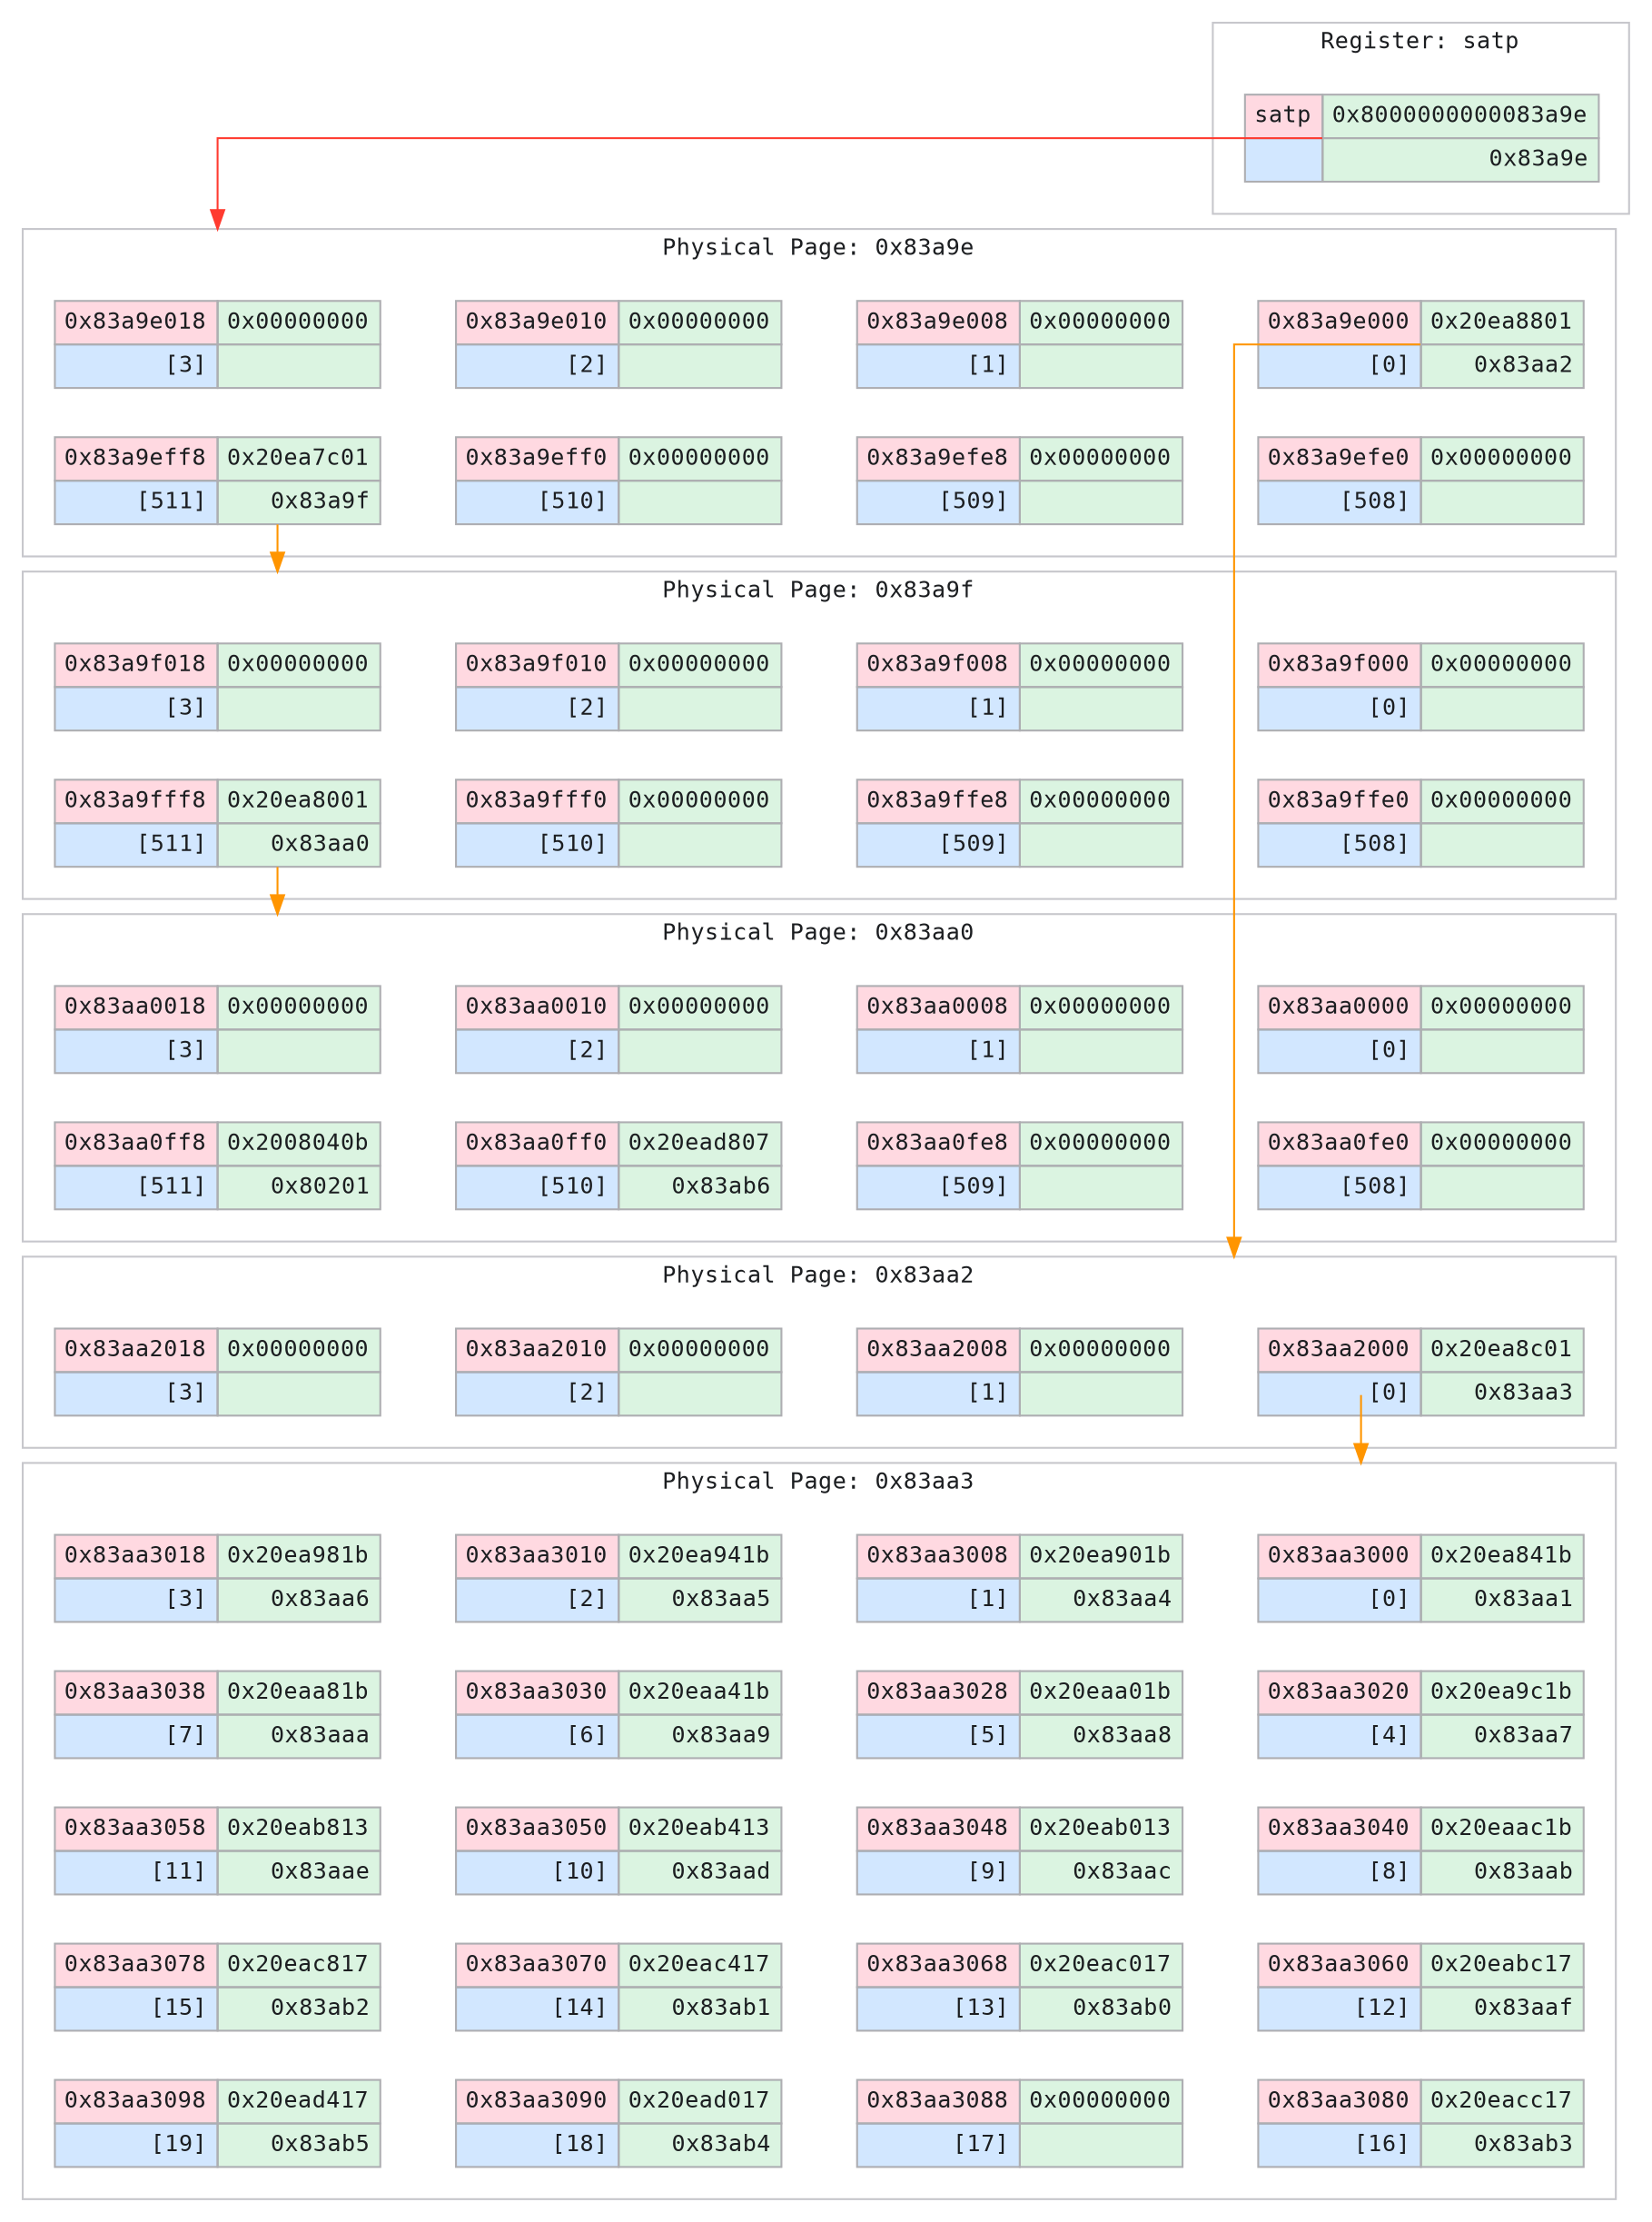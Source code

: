 digraph MemoryLayout {
    graph [bgcolor=transparent];
    compound=true;
    rankdir=TB;
    splines=ortho;
    nodesep=0.3;
    ranksep=0.1;
    node [shape=record, fontname="SF Mono,monospace", fontsize=12, margin=0.125, fontcolor="#1c1e21"];
    edge [fontname="SF Mono,monospace", fontsize=12, fontcolor="#1c1e21", color="#1c1e21"];

    subgraph cluster_reg_ {
        color="#C7C7CC";
        label="Register: satp";
        fontname="SF Mono,monospace";
        fontsize=12;
        fontcolor="#1c1e21";

        reg_node0 [shape=none, margin=0.125, label=<
            <TABLE BORDER="0" CELLBORDER="1" CELLSPACING="0" COLOR="#AEAEB2">
                <TR>
                    <TD BGCOLOR="#FF2D552D" PORT="addr" ALIGN="RIGHT" CELLPADDING="4"><FONT COLOR="#1c1e21">satp</FONT></TD>
                    <TD BGCOLOR="#34C7592D" PORT="val" ALIGN="RIGHT" CELLPADDING="4"><FONT COLOR="#1c1e21">0x8000000000083a9e</FONT></TD>
                </TR>
                <TR>
                    <TD BGCOLOR="#007AFF2D" PORT="index" ALIGN="RIGHT" CELLPADDING="4"><FONT COLOR="#1c1e21">    </FONT></TD>
                    <TD BGCOLOR="#34C7592D" PORT="page" ALIGN="RIGHT" CELLPADDING="4"><FONT COLOR="#1c1e21">0x83a9e</FONT></TD>
                </TR>
            </TABLE>
        >];

        subgraph row_reg__0 {
            rank = same;
            reg_node0;
        }

    }
    subgraph cluster_g1_ {
        color="#C7C7CC";
        label="Physical Page: 0x83a9e";
        fontname="SF Mono,monospace";
        fontsize=12;
        fontcolor="#1c1e21";

        g1_node0 [shape=none, margin=0.125, label=<
            <TABLE BORDER="0" CELLBORDER="1" CELLSPACING="0" COLOR="#AEAEB2">
                <TR>
                    <TD BGCOLOR="#FF2D552D" PORT="addr" ALIGN="RIGHT" CELLPADDING="4"><FONT COLOR="#1c1e21">0x83a9e000</FONT></TD>
                    <TD BGCOLOR="#34C7592D" PORT="val" ALIGN="RIGHT" CELLPADDING="4"><FONT COLOR="#1c1e21">0x20ea8801</FONT></TD>
                </TR>
                <TR>
                    <TD BGCOLOR="#007AFF2D" PORT="index" ALIGN="RIGHT" CELLPADDING="4"><FONT COLOR="#1c1e21">  [0]</FONT></TD>
                    <TD BGCOLOR="#34C7592D" PORT="page" ALIGN="RIGHT" CELLPADDING="4"><FONT COLOR="#1c1e21">0x83aa2</FONT></TD>
                </TR>
            </TABLE>
        >];
        g1_node1 [shape=none, margin=0.125, label=<
            <TABLE BORDER="0" CELLBORDER="1" CELLSPACING="0" COLOR="#AEAEB2">
                <TR>
                    <TD BGCOLOR="#FF2D552D" PORT="addr" ALIGN="RIGHT" CELLPADDING="4"><FONT COLOR="#1c1e21">0x83a9e008</FONT></TD>
                    <TD BGCOLOR="#34C7592D" PORT="val" ALIGN="RIGHT" CELLPADDING="4"><FONT COLOR="#1c1e21">0x00000000</FONT></TD>
                </TR>
                <TR>
                    <TD BGCOLOR="#007AFF2D" PORT="index" ALIGN="RIGHT" CELLPADDING="4"><FONT COLOR="#1c1e21">  [1]</FONT></TD>
                    <TD BGCOLOR="#34C7592D" PORT="page" ALIGN="RIGHT" CELLPADDING="4"><FONT COLOR="#1c1e21"> </FONT></TD>
                </TR>
            </TABLE>
        >];
        g1_node2 [shape=none, margin=0.125, label=<
            <TABLE BORDER="0" CELLBORDER="1" CELLSPACING="0" COLOR="#AEAEB2">
                <TR>
                    <TD BGCOLOR="#FF2D552D" PORT="addr" ALIGN="RIGHT" CELLPADDING="4"><FONT COLOR="#1c1e21">0x83a9e010</FONT></TD>
                    <TD BGCOLOR="#34C7592D" PORT="val" ALIGN="RIGHT" CELLPADDING="4"><FONT COLOR="#1c1e21">0x00000000</FONT></TD>
                </TR>
                <TR>
                    <TD BGCOLOR="#007AFF2D" PORT="index" ALIGN="RIGHT" CELLPADDING="4"><FONT COLOR="#1c1e21">  [2]</FONT></TD>
                    <TD BGCOLOR="#34C7592D" PORT="page" ALIGN="RIGHT" CELLPADDING="4"><FONT COLOR="#1c1e21"> </FONT></TD>
                </TR>
            </TABLE>
        >];
        g1_node3 [shape=none, margin=0.125, label=<
            <TABLE BORDER="0" CELLBORDER="1" CELLSPACING="0" COLOR="#AEAEB2">
                <TR>
                    <TD BGCOLOR="#FF2D552D" PORT="addr" ALIGN="RIGHT" CELLPADDING="4"><FONT COLOR="#1c1e21">0x83a9e018</FONT></TD>
                    <TD BGCOLOR="#34C7592D" PORT="val" ALIGN="RIGHT" CELLPADDING="4"><FONT COLOR="#1c1e21">0x00000000</FONT></TD>
                </TR>
                <TR>
                    <TD BGCOLOR="#007AFF2D" PORT="index" ALIGN="RIGHT" CELLPADDING="4"><FONT COLOR="#1c1e21">  [3]</FONT></TD>
                    <TD BGCOLOR="#34C7592D" PORT="page" ALIGN="RIGHT" CELLPADDING="4"><FONT COLOR="#1c1e21"> </FONT></TD>
                </TR>
            </TABLE>
        >];
        g1_node4 [shape=none, margin=0.125, label=<
            <TABLE BORDER="0" CELLBORDER="1" CELLSPACING="0" COLOR="#AEAEB2">
                <TR>
                    <TD BGCOLOR="#FF2D552D" PORT="addr" ALIGN="RIGHT" CELLPADDING="4"><FONT COLOR="#1c1e21">0x83a9efe0</FONT></TD>
                    <TD BGCOLOR="#34C7592D" PORT="val" ALIGN="RIGHT" CELLPADDING="4"><FONT COLOR="#1c1e21">0x00000000</FONT></TD>
                </TR>
                <TR>
                    <TD BGCOLOR="#007AFF2D" PORT="index" ALIGN="RIGHT" CELLPADDING="4"><FONT COLOR="#1c1e21">[508]</FONT></TD>
                    <TD BGCOLOR="#34C7592D" PORT="page" ALIGN="RIGHT" CELLPADDING="4"><FONT COLOR="#1c1e21"> </FONT></TD>
                </TR>
            </TABLE>
        >];
        g1_node5 [shape=none, margin=0.125, label=<
            <TABLE BORDER="0" CELLBORDER="1" CELLSPACING="0" COLOR="#AEAEB2">
                <TR>
                    <TD BGCOLOR="#FF2D552D" PORT="addr" ALIGN="RIGHT" CELLPADDING="4"><FONT COLOR="#1c1e21">0x83a9efe8</FONT></TD>
                    <TD BGCOLOR="#34C7592D" PORT="val" ALIGN="RIGHT" CELLPADDING="4"><FONT COLOR="#1c1e21">0x00000000</FONT></TD>
                </TR>
                <TR>
                    <TD BGCOLOR="#007AFF2D" PORT="index" ALIGN="RIGHT" CELLPADDING="4"><FONT COLOR="#1c1e21">[509]</FONT></TD>
                    <TD BGCOLOR="#34C7592D" PORT="page" ALIGN="RIGHT" CELLPADDING="4"><FONT COLOR="#1c1e21"> </FONT></TD>
                </TR>
            </TABLE>
        >];
        g1_node6 [shape=none, margin=0.125, label=<
            <TABLE BORDER="0" CELLBORDER="1" CELLSPACING="0" COLOR="#AEAEB2">
                <TR>
                    <TD BGCOLOR="#FF2D552D" PORT="addr" ALIGN="RIGHT" CELLPADDING="4"><FONT COLOR="#1c1e21">0x83a9eff0</FONT></TD>
                    <TD BGCOLOR="#34C7592D" PORT="val" ALIGN="RIGHT" CELLPADDING="4"><FONT COLOR="#1c1e21">0x00000000</FONT></TD>
                </TR>
                <TR>
                    <TD BGCOLOR="#007AFF2D" PORT="index" ALIGN="RIGHT" CELLPADDING="4"><FONT COLOR="#1c1e21">[510]</FONT></TD>
                    <TD BGCOLOR="#34C7592D" PORT="page" ALIGN="RIGHT" CELLPADDING="4"><FONT COLOR="#1c1e21"> </FONT></TD>
                </TR>
            </TABLE>
        >];
        g1_node7 [shape=none, margin=0.125, label=<
            <TABLE BORDER="0" CELLBORDER="1" CELLSPACING="0" COLOR="#AEAEB2">
                <TR>
                    <TD BGCOLOR="#FF2D552D" PORT="addr" ALIGN="RIGHT" CELLPADDING="4"><FONT COLOR="#1c1e21">0x83a9eff8</FONT></TD>
                    <TD BGCOLOR="#34C7592D" PORT="val" ALIGN="RIGHT" CELLPADDING="4"><FONT COLOR="#1c1e21">0x20ea7c01</FONT></TD>
                </TR>
                <TR>
                    <TD BGCOLOR="#007AFF2D" PORT="index" ALIGN="RIGHT" CELLPADDING="4"><FONT COLOR="#1c1e21">[511]</FONT></TD>
                    <TD BGCOLOR="#34C7592D" PORT="page" ALIGN="RIGHT" CELLPADDING="4"><FONT COLOR="#1c1e21">0x83a9f</FONT></TD>
                </TR>
            </TABLE>
        >];

        subgraph row_g1__0 {
            rank = same;
            g1_node0;
            g1_node1;
            g1_node2;
            g1_node3;
        }
        subgraph row_g1__1 {
            rank = same;
            g1_node4;
            g1_node5;
            g1_node6;
            g1_node7;
        }

        g1_node0 -> g1_node4 [style=invis];
        g1_node1 -> g1_node5 [style=invis];
        g1_node2 -> g1_node6 [style=invis];
        g1_node3 -> g1_node7 [style=invis];
    }
    subgraph cluster_g2_ {
        color="#C7C7CC";
        label="Physical Page: 0x83a9f";
        fontname="SF Mono,monospace";
        fontsize=12;
        fontcolor="#1c1e21";

        g2_node0 [shape=none, margin=0.125, label=<
            <TABLE BORDER="0" CELLBORDER="1" CELLSPACING="0" COLOR="#AEAEB2">
                <TR>
                    <TD BGCOLOR="#FF2D552D" PORT="addr" ALIGN="RIGHT" CELLPADDING="4"><FONT COLOR="#1c1e21">0x83a9f000</FONT></TD>
                    <TD BGCOLOR="#34C7592D" PORT="val" ALIGN="RIGHT" CELLPADDING="4"><FONT COLOR="#1c1e21">0x00000000</FONT></TD>
                </TR>
                <TR>
                    <TD BGCOLOR="#007AFF2D" PORT="index" ALIGN="RIGHT" CELLPADDING="4"><FONT COLOR="#1c1e21">  [0]</FONT></TD>
                    <TD BGCOLOR="#34C7592D" PORT="page" ALIGN="RIGHT" CELLPADDING="4"><FONT COLOR="#1c1e21"> </FONT></TD>
                </TR>
            </TABLE>
        >];
        g2_node1 [shape=none, margin=0.125, label=<
            <TABLE BORDER="0" CELLBORDER="1" CELLSPACING="0" COLOR="#AEAEB2">
                <TR>
                    <TD BGCOLOR="#FF2D552D" PORT="addr" ALIGN="RIGHT" CELLPADDING="4"><FONT COLOR="#1c1e21">0x83a9f008</FONT></TD>
                    <TD BGCOLOR="#34C7592D" PORT="val" ALIGN="RIGHT" CELLPADDING="4"><FONT COLOR="#1c1e21">0x00000000</FONT></TD>
                </TR>
                <TR>
                    <TD BGCOLOR="#007AFF2D" PORT="index" ALIGN="RIGHT" CELLPADDING="4"><FONT COLOR="#1c1e21">  [1]</FONT></TD>
                    <TD BGCOLOR="#34C7592D" PORT="page" ALIGN="RIGHT" CELLPADDING="4"><FONT COLOR="#1c1e21"> </FONT></TD>
                </TR>
            </TABLE>
        >];
        g2_node2 [shape=none, margin=0.125, label=<
            <TABLE BORDER="0" CELLBORDER="1" CELLSPACING="0" COLOR="#AEAEB2">
                <TR>
                    <TD BGCOLOR="#FF2D552D" PORT="addr" ALIGN="RIGHT" CELLPADDING="4"><FONT COLOR="#1c1e21">0x83a9f010</FONT></TD>
                    <TD BGCOLOR="#34C7592D" PORT="val" ALIGN="RIGHT" CELLPADDING="4"><FONT COLOR="#1c1e21">0x00000000</FONT></TD>
                </TR>
                <TR>
                    <TD BGCOLOR="#007AFF2D" PORT="index" ALIGN="RIGHT" CELLPADDING="4"><FONT COLOR="#1c1e21">  [2]</FONT></TD>
                    <TD BGCOLOR="#34C7592D" PORT="page" ALIGN="RIGHT" CELLPADDING="4"><FONT COLOR="#1c1e21"> </FONT></TD>
                </TR>
            </TABLE>
        >];
        g2_node3 [shape=none, margin=0.125, label=<
            <TABLE BORDER="0" CELLBORDER="1" CELLSPACING="0" COLOR="#AEAEB2">
                <TR>
                    <TD BGCOLOR="#FF2D552D" PORT="addr" ALIGN="RIGHT" CELLPADDING="4"><FONT COLOR="#1c1e21">0x83a9f018</FONT></TD>
                    <TD BGCOLOR="#34C7592D" PORT="val" ALIGN="RIGHT" CELLPADDING="4"><FONT COLOR="#1c1e21">0x00000000</FONT></TD>
                </TR>
                <TR>
                    <TD BGCOLOR="#007AFF2D" PORT="index" ALIGN="RIGHT" CELLPADDING="4"><FONT COLOR="#1c1e21">  [3]</FONT></TD>
                    <TD BGCOLOR="#34C7592D" PORT="page" ALIGN="RIGHT" CELLPADDING="4"><FONT COLOR="#1c1e21"> </FONT></TD>
                </TR>
            </TABLE>
        >];
        g2_node4 [shape=none, margin=0.125, label=<
            <TABLE BORDER="0" CELLBORDER="1" CELLSPACING="0" COLOR="#AEAEB2">
                <TR>
                    <TD BGCOLOR="#FF2D552D" PORT="addr" ALIGN="RIGHT" CELLPADDING="4"><FONT COLOR="#1c1e21">0x83a9ffe0</FONT></TD>
                    <TD BGCOLOR="#34C7592D" PORT="val" ALIGN="RIGHT" CELLPADDING="4"><FONT COLOR="#1c1e21">0x00000000</FONT></TD>
                </TR>
                <TR>
                    <TD BGCOLOR="#007AFF2D" PORT="index" ALIGN="RIGHT" CELLPADDING="4"><FONT COLOR="#1c1e21">[508]</FONT></TD>
                    <TD BGCOLOR="#34C7592D" PORT="page" ALIGN="RIGHT" CELLPADDING="4"><FONT COLOR="#1c1e21"> </FONT></TD>
                </TR>
            </TABLE>
        >];
        g2_node5 [shape=none, margin=0.125, label=<
            <TABLE BORDER="0" CELLBORDER="1" CELLSPACING="0" COLOR="#AEAEB2">
                <TR>
                    <TD BGCOLOR="#FF2D552D" PORT="addr" ALIGN="RIGHT" CELLPADDING="4"><FONT COLOR="#1c1e21">0x83a9ffe8</FONT></TD>
                    <TD BGCOLOR="#34C7592D" PORT="val" ALIGN="RIGHT" CELLPADDING="4"><FONT COLOR="#1c1e21">0x00000000</FONT></TD>
                </TR>
                <TR>
                    <TD BGCOLOR="#007AFF2D" PORT="index" ALIGN="RIGHT" CELLPADDING="4"><FONT COLOR="#1c1e21">[509]</FONT></TD>
                    <TD BGCOLOR="#34C7592D" PORT="page" ALIGN="RIGHT" CELLPADDING="4"><FONT COLOR="#1c1e21"> </FONT></TD>
                </TR>
            </TABLE>
        >];
        g2_node6 [shape=none, margin=0.125, label=<
            <TABLE BORDER="0" CELLBORDER="1" CELLSPACING="0" COLOR="#AEAEB2">
                <TR>
                    <TD BGCOLOR="#FF2D552D" PORT="addr" ALIGN="RIGHT" CELLPADDING="4"><FONT COLOR="#1c1e21">0x83a9fff0</FONT></TD>
                    <TD BGCOLOR="#34C7592D" PORT="val" ALIGN="RIGHT" CELLPADDING="4"><FONT COLOR="#1c1e21">0x00000000</FONT></TD>
                </TR>
                <TR>
                    <TD BGCOLOR="#007AFF2D" PORT="index" ALIGN="RIGHT" CELLPADDING="4"><FONT COLOR="#1c1e21">[510]</FONT></TD>
                    <TD BGCOLOR="#34C7592D" PORT="page" ALIGN="RIGHT" CELLPADDING="4"><FONT COLOR="#1c1e21"> </FONT></TD>
                </TR>
            </TABLE>
        >];
        g2_node7 [shape=none, margin=0.125, label=<
            <TABLE BORDER="0" CELLBORDER="1" CELLSPACING="0" COLOR="#AEAEB2">
                <TR>
                    <TD BGCOLOR="#FF2D552D" PORT="addr" ALIGN="RIGHT" CELLPADDING="4"><FONT COLOR="#1c1e21">0x83a9fff8</FONT></TD>
                    <TD BGCOLOR="#34C7592D" PORT="val" ALIGN="RIGHT" CELLPADDING="4"><FONT COLOR="#1c1e21">0x20ea8001</FONT></TD>
                </TR>
                <TR>
                    <TD BGCOLOR="#007AFF2D" PORT="index" ALIGN="RIGHT" CELLPADDING="4"><FONT COLOR="#1c1e21">[511]</FONT></TD>
                    <TD BGCOLOR="#34C7592D" PORT="page" ALIGN="RIGHT" CELLPADDING="4"><FONT COLOR="#1c1e21">0x83aa0</FONT></TD>
                </TR>
            </TABLE>
        >];

        subgraph row_g2__0 {
            rank = same;
            g2_node0;
            g2_node1;
            g2_node2;
            g2_node3;
        }
        subgraph row_g2__1 {
            rank = same;
            g2_node4;
            g2_node5;
            g2_node6;
            g2_node7;
        }

        g2_node0 -> g2_node4 [style=invis];
        g2_node1 -> g2_node5 [style=invis];
        g2_node2 -> g2_node6 [style=invis];
        g2_node3 -> g2_node7 [style=invis];
    }
    subgraph cluster_g3_ {
        color="#C7C7CC";
        label="Physical Page: 0x83aa0";
        fontname="SF Mono,monospace";
        fontsize=12;
        fontcolor="#1c1e21";

        g3_node0 [shape=none, margin=0.125, label=<
            <TABLE BORDER="0" CELLBORDER="1" CELLSPACING="0" COLOR="#AEAEB2">
                <TR>
                    <TD BGCOLOR="#FF2D552D" PORT="addr" ALIGN="RIGHT" CELLPADDING="4"><FONT COLOR="#1c1e21">0x83aa0000</FONT></TD>
                    <TD BGCOLOR="#34C7592D" PORT="val" ALIGN="RIGHT" CELLPADDING="4"><FONT COLOR="#1c1e21">0x00000000</FONT></TD>
                </TR>
                <TR>
                    <TD BGCOLOR="#007AFF2D" PORT="index" ALIGN="RIGHT" CELLPADDING="4"><FONT COLOR="#1c1e21">  [0]</FONT></TD>
                    <TD BGCOLOR="#34C7592D" PORT="page" ALIGN="RIGHT" CELLPADDING="4"><FONT COLOR="#1c1e21"> </FONT></TD>
                </TR>
            </TABLE>
        >];
        g3_node1 [shape=none, margin=0.125, label=<
            <TABLE BORDER="0" CELLBORDER="1" CELLSPACING="0" COLOR="#AEAEB2">
                <TR>
                    <TD BGCOLOR="#FF2D552D" PORT="addr" ALIGN="RIGHT" CELLPADDING="4"><FONT COLOR="#1c1e21">0x83aa0008</FONT></TD>
                    <TD BGCOLOR="#34C7592D" PORT="val" ALIGN="RIGHT" CELLPADDING="4"><FONT COLOR="#1c1e21">0x00000000</FONT></TD>
                </TR>
                <TR>
                    <TD BGCOLOR="#007AFF2D" PORT="index" ALIGN="RIGHT" CELLPADDING="4"><FONT COLOR="#1c1e21">  [1]</FONT></TD>
                    <TD BGCOLOR="#34C7592D" PORT="page" ALIGN="RIGHT" CELLPADDING="4"><FONT COLOR="#1c1e21"> </FONT></TD>
                </TR>
            </TABLE>
        >];
        g3_node2 [shape=none, margin=0.125, label=<
            <TABLE BORDER="0" CELLBORDER="1" CELLSPACING="0" COLOR="#AEAEB2">
                <TR>
                    <TD BGCOLOR="#FF2D552D" PORT="addr" ALIGN="RIGHT" CELLPADDING="4"><FONT COLOR="#1c1e21">0x83aa0010</FONT></TD>
                    <TD BGCOLOR="#34C7592D" PORT="val" ALIGN="RIGHT" CELLPADDING="4"><FONT COLOR="#1c1e21">0x00000000</FONT></TD>
                </TR>
                <TR>
                    <TD BGCOLOR="#007AFF2D" PORT="index" ALIGN="RIGHT" CELLPADDING="4"><FONT COLOR="#1c1e21">  [2]</FONT></TD>
                    <TD BGCOLOR="#34C7592D" PORT="page" ALIGN="RIGHT" CELLPADDING="4"><FONT COLOR="#1c1e21"> </FONT></TD>
                </TR>
            </TABLE>
        >];
        g3_node3 [shape=none, margin=0.125, label=<
            <TABLE BORDER="0" CELLBORDER="1" CELLSPACING="0" COLOR="#AEAEB2">
                <TR>
                    <TD BGCOLOR="#FF2D552D" PORT="addr" ALIGN="RIGHT" CELLPADDING="4"><FONT COLOR="#1c1e21">0x83aa0018</FONT></TD>
                    <TD BGCOLOR="#34C7592D" PORT="val" ALIGN="RIGHT" CELLPADDING="4"><FONT COLOR="#1c1e21">0x00000000</FONT></TD>
                </TR>
                <TR>
                    <TD BGCOLOR="#007AFF2D" PORT="index" ALIGN="RIGHT" CELLPADDING="4"><FONT COLOR="#1c1e21">  [3]</FONT></TD>
                    <TD BGCOLOR="#34C7592D" PORT="page" ALIGN="RIGHT" CELLPADDING="4"><FONT COLOR="#1c1e21"> </FONT></TD>
                </TR>
            </TABLE>
        >];
        g3_node4 [shape=none, margin=0.125, label=<
            <TABLE BORDER="0" CELLBORDER="1" CELLSPACING="0" COLOR="#AEAEB2">
                <TR>
                    <TD BGCOLOR="#FF2D552D" PORT="addr" ALIGN="RIGHT" CELLPADDING="4"><FONT COLOR="#1c1e21">0x83aa0fe0</FONT></TD>
                    <TD BGCOLOR="#34C7592D" PORT="val" ALIGN="RIGHT" CELLPADDING="4"><FONT COLOR="#1c1e21">0x00000000</FONT></TD>
                </TR>
                <TR>
                    <TD BGCOLOR="#007AFF2D" PORT="index" ALIGN="RIGHT" CELLPADDING="4"><FONT COLOR="#1c1e21">[508]</FONT></TD>
                    <TD BGCOLOR="#34C7592D" PORT="page" ALIGN="RIGHT" CELLPADDING="4"><FONT COLOR="#1c1e21"> </FONT></TD>
                </TR>
            </TABLE>
        >];
        g3_node5 [shape=none, margin=0.125, label=<
            <TABLE BORDER="0" CELLBORDER="1" CELLSPACING="0" COLOR="#AEAEB2">
                <TR>
                    <TD BGCOLOR="#FF2D552D" PORT="addr" ALIGN="RIGHT" CELLPADDING="4"><FONT COLOR="#1c1e21">0x83aa0fe8</FONT></TD>
                    <TD BGCOLOR="#34C7592D" PORT="val" ALIGN="RIGHT" CELLPADDING="4"><FONT COLOR="#1c1e21">0x00000000</FONT></TD>
                </TR>
                <TR>
                    <TD BGCOLOR="#007AFF2D" PORT="index" ALIGN="RIGHT" CELLPADDING="4"><FONT COLOR="#1c1e21">[509]</FONT></TD>
                    <TD BGCOLOR="#34C7592D" PORT="page" ALIGN="RIGHT" CELLPADDING="4"><FONT COLOR="#1c1e21"> </FONT></TD>
                </TR>
            </TABLE>
        >];
        g3_node6 [shape=none, margin=0.125, label=<
            <TABLE BORDER="0" CELLBORDER="1" CELLSPACING="0" COLOR="#AEAEB2">
                <TR>
                    <TD BGCOLOR="#FF2D552D" PORT="addr" ALIGN="RIGHT" CELLPADDING="4"><FONT COLOR="#1c1e21">0x83aa0ff0</FONT></TD>
                    <TD BGCOLOR="#34C7592D" PORT="val" ALIGN="RIGHT" CELLPADDING="4"><FONT COLOR="#1c1e21">0x20ead807</FONT></TD>
                </TR>
                <TR>
                    <TD BGCOLOR="#007AFF2D" PORT="index" ALIGN="RIGHT" CELLPADDING="4"><FONT COLOR="#1c1e21">[510]</FONT></TD>
                    <TD BGCOLOR="#34C7592D" PORT="page" ALIGN="RIGHT" CELLPADDING="4"><FONT COLOR="#1c1e21">0x83ab6</FONT></TD>
                </TR>
            </TABLE>
        >];
        g3_node7 [shape=none, margin=0.125, label=<
            <TABLE BORDER="0" CELLBORDER="1" CELLSPACING="0" COLOR="#AEAEB2">
                <TR>
                    <TD BGCOLOR="#FF2D552D" PORT="addr" ALIGN="RIGHT" CELLPADDING="4"><FONT COLOR="#1c1e21">0x83aa0ff8</FONT></TD>
                    <TD BGCOLOR="#34C7592D" PORT="val" ALIGN="RIGHT" CELLPADDING="4"><FONT COLOR="#1c1e21">0x2008040b</FONT></TD>
                </TR>
                <TR>
                    <TD BGCOLOR="#007AFF2D" PORT="index" ALIGN="RIGHT" CELLPADDING="4"><FONT COLOR="#1c1e21">[511]</FONT></TD>
                    <TD BGCOLOR="#34C7592D" PORT="page" ALIGN="RIGHT" CELLPADDING="4"><FONT COLOR="#1c1e21">0x80201</FONT></TD>
                </TR>
            </TABLE>
        >];

        subgraph row_g3__0 {
            rank = same;
            g3_node0;
            g3_node1;
            g3_node2;
            g3_node3;
        }
        subgraph row_g3__1 {
            rank = same;
            g3_node4;
            g3_node5;
            g3_node6;
            g3_node7;
        }

        g3_node0 -> g3_node4 [style=invis];
        g3_node1 -> g3_node5 [style=invis];
        g3_node2 -> g3_node6 [style=invis];
        g3_node3 -> g3_node7 [style=invis];
    }
    subgraph cluster_g4_ {
        color="#C7C7CC";
        label="Physical Page: 0x83aa2";
        fontname="SF Mono,monospace";
        fontsize=12;
        fontcolor="#1c1e21";

        g4_node0 [shape=none, margin=0.125, label=<
            <TABLE BORDER="0" CELLBORDER="1" CELLSPACING="0" COLOR="#AEAEB2">
                <TR>
                    <TD BGCOLOR="#FF2D552D" PORT="addr" ALIGN="RIGHT" CELLPADDING="4"><FONT COLOR="#1c1e21">0x83aa2000</FONT></TD>
                    <TD BGCOLOR="#34C7592D" PORT="val" ALIGN="RIGHT" CELLPADDING="4"><FONT COLOR="#1c1e21">0x20ea8c01</FONT></TD>
                </TR>
                <TR>
                    <TD BGCOLOR="#007AFF2D" PORT="index" ALIGN="RIGHT" CELLPADDING="4"><FONT COLOR="#1c1e21">  [0]</FONT></TD>
                    <TD BGCOLOR="#34C7592D" PORT="page" ALIGN="RIGHT" CELLPADDING="4"><FONT COLOR="#1c1e21">0x83aa3</FONT></TD>
                </TR>
            </TABLE>
        >];
        g4_node1 [shape=none, margin=0.125, label=<
            <TABLE BORDER="0" CELLBORDER="1" CELLSPACING="0" COLOR="#AEAEB2">
                <TR>
                    <TD BGCOLOR="#FF2D552D" PORT="addr" ALIGN="RIGHT" CELLPADDING="4"><FONT COLOR="#1c1e21">0x83aa2008</FONT></TD>
                    <TD BGCOLOR="#34C7592D" PORT="val" ALIGN="RIGHT" CELLPADDING="4"><FONT COLOR="#1c1e21">0x00000000</FONT></TD>
                </TR>
                <TR>
                    <TD BGCOLOR="#007AFF2D" PORT="index" ALIGN="RIGHT" CELLPADDING="4"><FONT COLOR="#1c1e21">  [1]</FONT></TD>
                    <TD BGCOLOR="#34C7592D" PORT="page" ALIGN="RIGHT" CELLPADDING="4"><FONT COLOR="#1c1e21"> </FONT></TD>
                </TR>
            </TABLE>
        >];
        g4_node2 [shape=none, margin=0.125, label=<
            <TABLE BORDER="0" CELLBORDER="1" CELLSPACING="0" COLOR="#AEAEB2">
                <TR>
                    <TD BGCOLOR="#FF2D552D" PORT="addr" ALIGN="RIGHT" CELLPADDING="4"><FONT COLOR="#1c1e21">0x83aa2010</FONT></TD>
                    <TD BGCOLOR="#34C7592D" PORT="val" ALIGN="RIGHT" CELLPADDING="4"><FONT COLOR="#1c1e21">0x00000000</FONT></TD>
                </TR>
                <TR>
                    <TD BGCOLOR="#007AFF2D" PORT="index" ALIGN="RIGHT" CELLPADDING="4"><FONT COLOR="#1c1e21">  [2]</FONT></TD>
                    <TD BGCOLOR="#34C7592D" PORT="page" ALIGN="RIGHT" CELLPADDING="4"><FONT COLOR="#1c1e21"> </FONT></TD>
                </TR>
            </TABLE>
        >];
        g4_node3 [shape=none, margin=0.125, label=<
            <TABLE BORDER="0" CELLBORDER="1" CELLSPACING="0" COLOR="#AEAEB2">
                <TR>
                    <TD BGCOLOR="#FF2D552D" PORT="addr" ALIGN="RIGHT" CELLPADDING="4"><FONT COLOR="#1c1e21">0x83aa2018</FONT></TD>
                    <TD BGCOLOR="#34C7592D" PORT="val" ALIGN="RIGHT" CELLPADDING="4"><FONT COLOR="#1c1e21">0x00000000</FONT></TD>
                </TR>
                <TR>
                    <TD BGCOLOR="#007AFF2D" PORT="index" ALIGN="RIGHT" CELLPADDING="4"><FONT COLOR="#1c1e21">  [3]</FONT></TD>
                    <TD BGCOLOR="#34C7592D" PORT="page" ALIGN="RIGHT" CELLPADDING="4"><FONT COLOR="#1c1e21"> </FONT></TD>
                </TR>
            </TABLE>
        >];

        subgraph row_g4__0 {
            rank = same;
            g4_node0;
            g4_node1;
            g4_node2;
            g4_node3;
        }

    }
    subgraph cluster_g5_ {
        color="#C7C7CC";
        label="Physical Page: 0x83aa3";
        fontname="SF Mono,monospace";
        fontsize=12;
        fontcolor="#1c1e21";

        g5_node0 [shape=none, margin=0.125, label=<
            <TABLE BORDER="0" CELLBORDER="1" CELLSPACING="0" COLOR="#AEAEB2">
                <TR>
                    <TD BGCOLOR="#FF2D552D" PORT="addr" ALIGN="RIGHT" CELLPADDING="4"><FONT COLOR="#1c1e21">0x83aa3000</FONT></TD>
                    <TD BGCOLOR="#34C7592D" PORT="val" ALIGN="RIGHT" CELLPADDING="4"><FONT COLOR="#1c1e21">0x20ea841b</FONT></TD>
                </TR>
                <TR>
                    <TD BGCOLOR="#007AFF2D" PORT="index" ALIGN="RIGHT" CELLPADDING="4"><FONT COLOR="#1c1e21">  [0]</FONT></TD>
                    <TD BGCOLOR="#34C7592D" PORT="page" ALIGN="RIGHT" CELLPADDING="4"><FONT COLOR="#1c1e21">0x83aa1</FONT></TD>
                </TR>
            </TABLE>
        >];
        g5_node1 [shape=none, margin=0.125, label=<
            <TABLE BORDER="0" CELLBORDER="1" CELLSPACING="0" COLOR="#AEAEB2">
                <TR>
                    <TD BGCOLOR="#FF2D552D" PORT="addr" ALIGN="RIGHT" CELLPADDING="4"><FONT COLOR="#1c1e21">0x83aa3008</FONT></TD>
                    <TD BGCOLOR="#34C7592D" PORT="val" ALIGN="RIGHT" CELLPADDING="4"><FONT COLOR="#1c1e21">0x20ea901b</FONT></TD>
                </TR>
                <TR>
                    <TD BGCOLOR="#007AFF2D" PORT="index" ALIGN="RIGHT" CELLPADDING="4"><FONT COLOR="#1c1e21">  [1]</FONT></TD>
                    <TD BGCOLOR="#34C7592D" PORT="page" ALIGN="RIGHT" CELLPADDING="4"><FONT COLOR="#1c1e21">0x83aa4</FONT></TD>
                </TR>
            </TABLE>
        >];
        g5_node2 [shape=none, margin=0.125, label=<
            <TABLE BORDER="0" CELLBORDER="1" CELLSPACING="0" COLOR="#AEAEB2">
                <TR>
                    <TD BGCOLOR="#FF2D552D" PORT="addr" ALIGN="RIGHT" CELLPADDING="4"><FONT COLOR="#1c1e21">0x83aa3010</FONT></TD>
                    <TD BGCOLOR="#34C7592D" PORT="val" ALIGN="RIGHT" CELLPADDING="4"><FONT COLOR="#1c1e21">0x20ea941b</FONT></TD>
                </TR>
                <TR>
                    <TD BGCOLOR="#007AFF2D" PORT="index" ALIGN="RIGHT" CELLPADDING="4"><FONT COLOR="#1c1e21">  [2]</FONT></TD>
                    <TD BGCOLOR="#34C7592D" PORT="page" ALIGN="RIGHT" CELLPADDING="4"><FONT COLOR="#1c1e21">0x83aa5</FONT></TD>
                </TR>
            </TABLE>
        >];
        g5_node3 [shape=none, margin=0.125, label=<
            <TABLE BORDER="0" CELLBORDER="1" CELLSPACING="0" COLOR="#AEAEB2">
                <TR>
                    <TD BGCOLOR="#FF2D552D" PORT="addr" ALIGN="RIGHT" CELLPADDING="4"><FONT COLOR="#1c1e21">0x83aa3018</FONT></TD>
                    <TD BGCOLOR="#34C7592D" PORT="val" ALIGN="RIGHT" CELLPADDING="4"><FONT COLOR="#1c1e21">0x20ea981b</FONT></TD>
                </TR>
                <TR>
                    <TD BGCOLOR="#007AFF2D" PORT="index" ALIGN="RIGHT" CELLPADDING="4"><FONT COLOR="#1c1e21">  [3]</FONT></TD>
                    <TD BGCOLOR="#34C7592D" PORT="page" ALIGN="RIGHT" CELLPADDING="4"><FONT COLOR="#1c1e21">0x83aa6</FONT></TD>
                </TR>
            </TABLE>
        >];
        g5_node4 [shape=none, margin=0.125, label=<
            <TABLE BORDER="0" CELLBORDER="1" CELLSPACING="0" COLOR="#AEAEB2">
                <TR>
                    <TD BGCOLOR="#FF2D552D" PORT="addr" ALIGN="RIGHT" CELLPADDING="4"><FONT COLOR="#1c1e21">0x83aa3020</FONT></TD>
                    <TD BGCOLOR="#34C7592D" PORT="val" ALIGN="RIGHT" CELLPADDING="4"><FONT COLOR="#1c1e21">0x20ea9c1b</FONT></TD>
                </TR>
                <TR>
                    <TD BGCOLOR="#007AFF2D" PORT="index" ALIGN="RIGHT" CELLPADDING="4"><FONT COLOR="#1c1e21">  [4]</FONT></TD>
                    <TD BGCOLOR="#34C7592D" PORT="page" ALIGN="RIGHT" CELLPADDING="4"><FONT COLOR="#1c1e21">0x83aa7</FONT></TD>
                </TR>
            </TABLE>
        >];
        g5_node5 [shape=none, margin=0.125, label=<
            <TABLE BORDER="0" CELLBORDER="1" CELLSPACING="0" COLOR="#AEAEB2">
                <TR>
                    <TD BGCOLOR="#FF2D552D" PORT="addr" ALIGN="RIGHT" CELLPADDING="4"><FONT COLOR="#1c1e21">0x83aa3028</FONT></TD>
                    <TD BGCOLOR="#34C7592D" PORT="val" ALIGN="RIGHT" CELLPADDING="4"><FONT COLOR="#1c1e21">0x20eaa01b</FONT></TD>
                </TR>
                <TR>
                    <TD BGCOLOR="#007AFF2D" PORT="index" ALIGN="RIGHT" CELLPADDING="4"><FONT COLOR="#1c1e21">  [5]</FONT></TD>
                    <TD BGCOLOR="#34C7592D" PORT="page" ALIGN="RIGHT" CELLPADDING="4"><FONT COLOR="#1c1e21">0x83aa8</FONT></TD>
                </TR>
            </TABLE>
        >];
        g5_node6 [shape=none, margin=0.125, label=<
            <TABLE BORDER="0" CELLBORDER="1" CELLSPACING="0" COLOR="#AEAEB2">
                <TR>
                    <TD BGCOLOR="#FF2D552D" PORT="addr" ALIGN="RIGHT" CELLPADDING="4"><FONT COLOR="#1c1e21">0x83aa3030</FONT></TD>
                    <TD BGCOLOR="#34C7592D" PORT="val" ALIGN="RIGHT" CELLPADDING="4"><FONT COLOR="#1c1e21">0x20eaa41b</FONT></TD>
                </TR>
                <TR>
                    <TD BGCOLOR="#007AFF2D" PORT="index" ALIGN="RIGHT" CELLPADDING="4"><FONT COLOR="#1c1e21">  [6]</FONT></TD>
                    <TD BGCOLOR="#34C7592D" PORT="page" ALIGN="RIGHT" CELLPADDING="4"><FONT COLOR="#1c1e21">0x83aa9</FONT></TD>
                </TR>
            </TABLE>
        >];
        g5_node7 [shape=none, margin=0.125, label=<
            <TABLE BORDER="0" CELLBORDER="1" CELLSPACING="0" COLOR="#AEAEB2">
                <TR>
                    <TD BGCOLOR="#FF2D552D" PORT="addr" ALIGN="RIGHT" CELLPADDING="4"><FONT COLOR="#1c1e21">0x83aa3038</FONT></TD>
                    <TD BGCOLOR="#34C7592D" PORT="val" ALIGN="RIGHT" CELLPADDING="4"><FONT COLOR="#1c1e21">0x20eaa81b</FONT></TD>
                </TR>
                <TR>
                    <TD BGCOLOR="#007AFF2D" PORT="index" ALIGN="RIGHT" CELLPADDING="4"><FONT COLOR="#1c1e21">  [7]</FONT></TD>
                    <TD BGCOLOR="#34C7592D" PORT="page" ALIGN="RIGHT" CELLPADDING="4"><FONT COLOR="#1c1e21">0x83aaa</FONT></TD>
                </TR>
            </TABLE>
        >];
        g5_node8 [shape=none, margin=0.125, label=<
            <TABLE BORDER="0" CELLBORDER="1" CELLSPACING="0" COLOR="#AEAEB2">
                <TR>
                    <TD BGCOLOR="#FF2D552D" PORT="addr" ALIGN="RIGHT" CELLPADDING="4"><FONT COLOR="#1c1e21">0x83aa3040</FONT></TD>
                    <TD BGCOLOR="#34C7592D" PORT="val" ALIGN="RIGHT" CELLPADDING="4"><FONT COLOR="#1c1e21">0x20eaac1b</FONT></TD>
                </TR>
                <TR>
                    <TD BGCOLOR="#007AFF2D" PORT="index" ALIGN="RIGHT" CELLPADDING="4"><FONT COLOR="#1c1e21">  [8]</FONT></TD>
                    <TD BGCOLOR="#34C7592D" PORT="page" ALIGN="RIGHT" CELLPADDING="4"><FONT COLOR="#1c1e21">0x83aab</FONT></TD>
                </TR>
            </TABLE>
        >];
        g5_node9 [shape=none, margin=0.125, label=<
            <TABLE BORDER="0" CELLBORDER="1" CELLSPACING="0" COLOR="#AEAEB2">
                <TR>
                    <TD BGCOLOR="#FF2D552D" PORT="addr" ALIGN="RIGHT" CELLPADDING="4"><FONT COLOR="#1c1e21">0x83aa3048</FONT></TD>
                    <TD BGCOLOR="#34C7592D" PORT="val" ALIGN="RIGHT" CELLPADDING="4"><FONT COLOR="#1c1e21">0x20eab013</FONT></TD>
                </TR>
                <TR>
                    <TD BGCOLOR="#007AFF2D" PORT="index" ALIGN="RIGHT" CELLPADDING="4"><FONT COLOR="#1c1e21">  [9]</FONT></TD>
                    <TD BGCOLOR="#34C7592D" PORT="page" ALIGN="RIGHT" CELLPADDING="4"><FONT COLOR="#1c1e21">0x83aac</FONT></TD>
                </TR>
            </TABLE>
        >];
        g5_node10 [shape=none, margin=0.125, label=<
            <TABLE BORDER="0" CELLBORDER="1" CELLSPACING="0" COLOR="#AEAEB2">
                <TR>
                    <TD BGCOLOR="#FF2D552D" PORT="addr" ALIGN="RIGHT" CELLPADDING="4"><FONT COLOR="#1c1e21">0x83aa3050</FONT></TD>
                    <TD BGCOLOR="#34C7592D" PORT="val" ALIGN="RIGHT" CELLPADDING="4"><FONT COLOR="#1c1e21">0x20eab413</FONT></TD>
                </TR>
                <TR>
                    <TD BGCOLOR="#007AFF2D" PORT="index" ALIGN="RIGHT" CELLPADDING="4"><FONT COLOR="#1c1e21"> [10]</FONT></TD>
                    <TD BGCOLOR="#34C7592D" PORT="page" ALIGN="RIGHT" CELLPADDING="4"><FONT COLOR="#1c1e21">0x83aad</FONT></TD>
                </TR>
            </TABLE>
        >];
        g5_node11 [shape=none, margin=0.125, label=<
            <TABLE BORDER="0" CELLBORDER="1" CELLSPACING="0" COLOR="#AEAEB2">
                <TR>
                    <TD BGCOLOR="#FF2D552D" PORT="addr" ALIGN="RIGHT" CELLPADDING="4"><FONT COLOR="#1c1e21">0x83aa3058</FONT></TD>
                    <TD BGCOLOR="#34C7592D" PORT="val" ALIGN="RIGHT" CELLPADDING="4"><FONT COLOR="#1c1e21">0x20eab813</FONT></TD>
                </TR>
                <TR>
                    <TD BGCOLOR="#007AFF2D" PORT="index" ALIGN="RIGHT" CELLPADDING="4"><FONT COLOR="#1c1e21"> [11]</FONT></TD>
                    <TD BGCOLOR="#34C7592D" PORT="page" ALIGN="RIGHT" CELLPADDING="4"><FONT COLOR="#1c1e21">0x83aae</FONT></TD>
                </TR>
            </TABLE>
        >];
        g5_node12 [shape=none, margin=0.125, label=<
            <TABLE BORDER="0" CELLBORDER="1" CELLSPACING="0" COLOR="#AEAEB2">
                <TR>
                    <TD BGCOLOR="#FF2D552D" PORT="addr" ALIGN="RIGHT" CELLPADDING="4"><FONT COLOR="#1c1e21">0x83aa3060</FONT></TD>
                    <TD BGCOLOR="#34C7592D" PORT="val" ALIGN="RIGHT" CELLPADDING="4"><FONT COLOR="#1c1e21">0x20eabc17</FONT></TD>
                </TR>
                <TR>
                    <TD BGCOLOR="#007AFF2D" PORT="index" ALIGN="RIGHT" CELLPADDING="4"><FONT COLOR="#1c1e21"> [12]</FONT></TD>
                    <TD BGCOLOR="#34C7592D" PORT="page" ALIGN="RIGHT" CELLPADDING="4"><FONT COLOR="#1c1e21">0x83aaf</FONT></TD>
                </TR>
            </TABLE>
        >];
        g5_node13 [shape=none, margin=0.125, label=<
            <TABLE BORDER="0" CELLBORDER="1" CELLSPACING="0" COLOR="#AEAEB2">
                <TR>
                    <TD BGCOLOR="#FF2D552D" PORT="addr" ALIGN="RIGHT" CELLPADDING="4"><FONT COLOR="#1c1e21">0x83aa3068</FONT></TD>
                    <TD BGCOLOR="#34C7592D" PORT="val" ALIGN="RIGHT" CELLPADDING="4"><FONT COLOR="#1c1e21">0x20eac017</FONT></TD>
                </TR>
                <TR>
                    <TD BGCOLOR="#007AFF2D" PORT="index" ALIGN="RIGHT" CELLPADDING="4"><FONT COLOR="#1c1e21"> [13]</FONT></TD>
                    <TD BGCOLOR="#34C7592D" PORT="page" ALIGN="RIGHT" CELLPADDING="4"><FONT COLOR="#1c1e21">0x83ab0</FONT></TD>
                </TR>
            </TABLE>
        >];
        g5_node14 [shape=none, margin=0.125, label=<
            <TABLE BORDER="0" CELLBORDER="1" CELLSPACING="0" COLOR="#AEAEB2">
                <TR>
                    <TD BGCOLOR="#FF2D552D" PORT="addr" ALIGN="RIGHT" CELLPADDING="4"><FONT COLOR="#1c1e21">0x83aa3070</FONT></TD>
                    <TD BGCOLOR="#34C7592D" PORT="val" ALIGN="RIGHT" CELLPADDING="4"><FONT COLOR="#1c1e21">0x20eac417</FONT></TD>
                </TR>
                <TR>
                    <TD BGCOLOR="#007AFF2D" PORT="index" ALIGN="RIGHT" CELLPADDING="4"><FONT COLOR="#1c1e21"> [14]</FONT></TD>
                    <TD BGCOLOR="#34C7592D" PORT="page" ALIGN="RIGHT" CELLPADDING="4"><FONT COLOR="#1c1e21">0x83ab1</FONT></TD>
                </TR>
            </TABLE>
        >];
        g5_node15 [shape=none, margin=0.125, label=<
            <TABLE BORDER="0" CELLBORDER="1" CELLSPACING="0" COLOR="#AEAEB2">
                <TR>
                    <TD BGCOLOR="#FF2D552D" PORT="addr" ALIGN="RIGHT" CELLPADDING="4"><FONT COLOR="#1c1e21">0x83aa3078</FONT></TD>
                    <TD BGCOLOR="#34C7592D" PORT="val" ALIGN="RIGHT" CELLPADDING="4"><FONT COLOR="#1c1e21">0x20eac817</FONT></TD>
                </TR>
                <TR>
                    <TD BGCOLOR="#007AFF2D" PORT="index" ALIGN="RIGHT" CELLPADDING="4"><FONT COLOR="#1c1e21"> [15]</FONT></TD>
                    <TD BGCOLOR="#34C7592D" PORT="page" ALIGN="RIGHT" CELLPADDING="4"><FONT COLOR="#1c1e21">0x83ab2</FONT></TD>
                </TR>
            </TABLE>
        >];
        g5_node16 [shape=none, margin=0.125, label=<
            <TABLE BORDER="0" CELLBORDER="1" CELLSPACING="0" COLOR="#AEAEB2">
                <TR>
                    <TD BGCOLOR="#FF2D552D" PORT="addr" ALIGN="RIGHT" CELLPADDING="4"><FONT COLOR="#1c1e21">0x83aa3080</FONT></TD>
                    <TD BGCOLOR="#34C7592D" PORT="val" ALIGN="RIGHT" CELLPADDING="4"><FONT COLOR="#1c1e21">0x20eacc17</FONT></TD>
                </TR>
                <TR>
                    <TD BGCOLOR="#007AFF2D" PORT="index" ALIGN="RIGHT" CELLPADDING="4"><FONT COLOR="#1c1e21"> [16]</FONT></TD>
                    <TD BGCOLOR="#34C7592D" PORT="page" ALIGN="RIGHT" CELLPADDING="4"><FONT COLOR="#1c1e21">0x83ab3</FONT></TD>
                </TR>
            </TABLE>
        >];
        g5_node17 [shape=none, margin=0.125, label=<
            <TABLE BORDER="0" CELLBORDER="1" CELLSPACING="0" COLOR="#AEAEB2">
                <TR>
                    <TD BGCOLOR="#FF2D552D" PORT="addr" ALIGN="RIGHT" CELLPADDING="4"><FONT COLOR="#1c1e21">0x83aa3088</FONT></TD>
                    <TD BGCOLOR="#34C7592D" PORT="val" ALIGN="RIGHT" CELLPADDING="4"><FONT COLOR="#1c1e21">0x00000000</FONT></TD>
                </TR>
                <TR>
                    <TD BGCOLOR="#007AFF2D" PORT="index" ALIGN="RIGHT" CELLPADDING="4"><FONT COLOR="#1c1e21"> [17]</FONT></TD>
                    <TD BGCOLOR="#34C7592D" PORT="page" ALIGN="RIGHT" CELLPADDING="4"><FONT COLOR="#1c1e21"> </FONT></TD>
                </TR>
            </TABLE>
        >];
        g5_node18 [shape=none, margin=0.125, label=<
            <TABLE BORDER="0" CELLBORDER="1" CELLSPACING="0" COLOR="#AEAEB2">
                <TR>
                    <TD BGCOLOR="#FF2D552D" PORT="addr" ALIGN="RIGHT" CELLPADDING="4"><FONT COLOR="#1c1e21">0x83aa3090</FONT></TD>
                    <TD BGCOLOR="#34C7592D" PORT="val" ALIGN="RIGHT" CELLPADDING="4"><FONT COLOR="#1c1e21">0x20ead017</FONT></TD>
                </TR>
                <TR>
                    <TD BGCOLOR="#007AFF2D" PORT="index" ALIGN="RIGHT" CELLPADDING="4"><FONT COLOR="#1c1e21"> [18]</FONT></TD>
                    <TD BGCOLOR="#34C7592D" PORT="page" ALIGN="RIGHT" CELLPADDING="4"><FONT COLOR="#1c1e21">0x83ab4</FONT></TD>
                </TR>
            </TABLE>
        >];
        g5_node19 [shape=none, margin=0.125, label=<
            <TABLE BORDER="0" CELLBORDER="1" CELLSPACING="0" COLOR="#AEAEB2">
                <TR>
                    <TD BGCOLOR="#FF2D552D" PORT="addr" ALIGN="RIGHT" CELLPADDING="4"><FONT COLOR="#1c1e21">0x83aa3098</FONT></TD>
                    <TD BGCOLOR="#34C7592D" PORT="val" ALIGN="RIGHT" CELLPADDING="4"><FONT COLOR="#1c1e21">0x20ead417</FONT></TD>
                </TR>
                <TR>
                    <TD BGCOLOR="#007AFF2D" PORT="index" ALIGN="RIGHT" CELLPADDING="4"><FONT COLOR="#1c1e21"> [19]</FONT></TD>
                    <TD BGCOLOR="#34C7592D" PORT="page" ALIGN="RIGHT" CELLPADDING="4"><FONT COLOR="#1c1e21">0x83ab5</FONT></TD>
                </TR>
            </TABLE>
        >];

        subgraph row_g5__0 {
            rank = same;
            g5_node0;
            g5_node1;
            g5_node2;
            g5_node3;
        }
        subgraph row_g5__1 {
            rank = same;
            g5_node4;
            g5_node5;
            g5_node6;
            g5_node7;
        }
        subgraph row_g5__2 {
            rank = same;
            g5_node8;
            g5_node9;
            g5_node10;
            g5_node11;
        }
        subgraph row_g5__3 {
            rank = same;
            g5_node12;
            g5_node13;
            g5_node14;
            g5_node15;
        }
        subgraph row_g5__4 {
            rank = same;
            g5_node16;
            g5_node17;
            g5_node18;
            g5_node19;
        }

        g5_node0 -> g5_node4 [style=invis];
        g5_node4 -> g5_node8 [style=invis];
        g5_node8 -> g5_node12 [style=invis];
        g5_node12 -> g5_node16 [style=invis];
        g5_node1 -> g5_node5 [style=invis];
        g5_node5 -> g5_node9 [style=invis];
        g5_node9 -> g5_node13 [style=invis];
        g5_node13 -> g5_node17 [style=invis];
        g5_node2 -> g5_node6 [style=invis];
        g5_node6 -> g5_node10 [style=invis];
        g5_node10 -> g5_node14 [style=invis];
        g5_node14 -> g5_node18 [style=invis];
        g5_node3 -> g5_node7 [style=invis];
        g5_node7 -> g5_node11 [style=invis];
        g5_node11 -> g5_node15 [style=invis];
        g5_node15 -> g5_node19 [style=invis];
    }

    reg_node0 -> g1_node0 [style=invis];
    g1_node4 -> g2_node0 [style=invis];
    g1_node5 -> g2_node1 [style=invis];
    g1_node6 -> g2_node2 [style=invis];
    g1_node7 -> g2_node3 [style=invis];
    g2_node4 -> g3_node0 [style=invis];
    g2_node5 -> g3_node1 [style=invis];
    g2_node6 -> g3_node2 [style=invis];
    g2_node7 -> g3_node3 [style=invis];
    g3_node4 -> g4_node0 [style=invis];
    g3_node5 -> g4_node1 [style=invis];
    g3_node6 -> g4_node2 [style=invis];
    g3_node7 -> g4_node3 [style=invis];
    g4_node0 -> g5_node0 [style=invis];
    g4_node1 -> g5_node1 [style=invis];
    g4_node2 -> g5_node2 [style=invis];
    g4_node3 -> g5_node3 [style=invis];

    reg_node0:page -> g1_node3 [color="#FF3B30", lhead="cluster_g1_", constraint=false];
    g1_node0:page -> g4_node3 [color="#FF9500", lhead="cluster_g4_", constraint=false];
    g1_node7:page -> g2_node3 [color="#FF9500", lhead="cluster_g2_", constraint=false];
    g2_node7:page -> g3_node3 [color="#FF9500", lhead="cluster_g3_", constraint=false];
    g4_node0:page -> g5_node3 [color="#FF9500", lhead="cluster_g5_", constraint=false];
}

